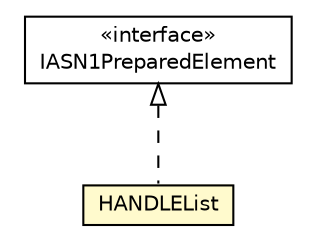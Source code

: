 #!/usr/local/bin/dot
#
# Class diagram 
# Generated by UMLGraph version R5_6-24-gf6e263 (http://www.umlgraph.org/)
#

digraph G {
	edge [fontname="Helvetica",fontsize=10,labelfontname="Helvetica",labelfontsize=10];
	node [fontname="Helvetica",fontsize=10,shape=plaintext];
	nodesep=0.25;
	ranksep=0.5;
	// org.universAAL.lddi.lib.ieeex73std.org.bn.coders.IASN1PreparedElement
	c4320640 [label=<<table title="org.universAAL.lddi.lib.ieeex73std.org.bn.coders.IASN1PreparedElement" border="0" cellborder="1" cellspacing="0" cellpadding="2" port="p" href="../../org/bn/coders/IASN1PreparedElement.html">
		<tr><td><table border="0" cellspacing="0" cellpadding="1">
<tr><td align="center" balign="center"> &#171;interface&#187; </td></tr>
<tr><td align="center" balign="center"> IASN1PreparedElement </td></tr>
		</table></td></tr>
		</table>>, URL="../../org/bn/coders/IASN1PreparedElement.html", fontname="Helvetica", fontcolor="black", fontsize=10.0];
	// org.universAAL.lddi.lib.ieeex73std.x73.p20601.HANDLEList
	c4320681 [label=<<table title="org.universAAL.lddi.lib.ieeex73std.x73.p20601.HANDLEList" border="0" cellborder="1" cellspacing="0" cellpadding="2" port="p" bgcolor="lemonChiffon" href="./HANDLEList.html">
		<tr><td><table border="0" cellspacing="0" cellpadding="1">
<tr><td align="center" balign="center"> HANDLEList </td></tr>
		</table></td></tr>
		</table>>, URL="./HANDLEList.html", fontname="Helvetica", fontcolor="black", fontsize=10.0];
	//org.universAAL.lddi.lib.ieeex73std.x73.p20601.HANDLEList implements org.universAAL.lddi.lib.ieeex73std.org.bn.coders.IASN1PreparedElement
	c4320640:p -> c4320681:p [dir=back,arrowtail=empty,style=dashed];
}

